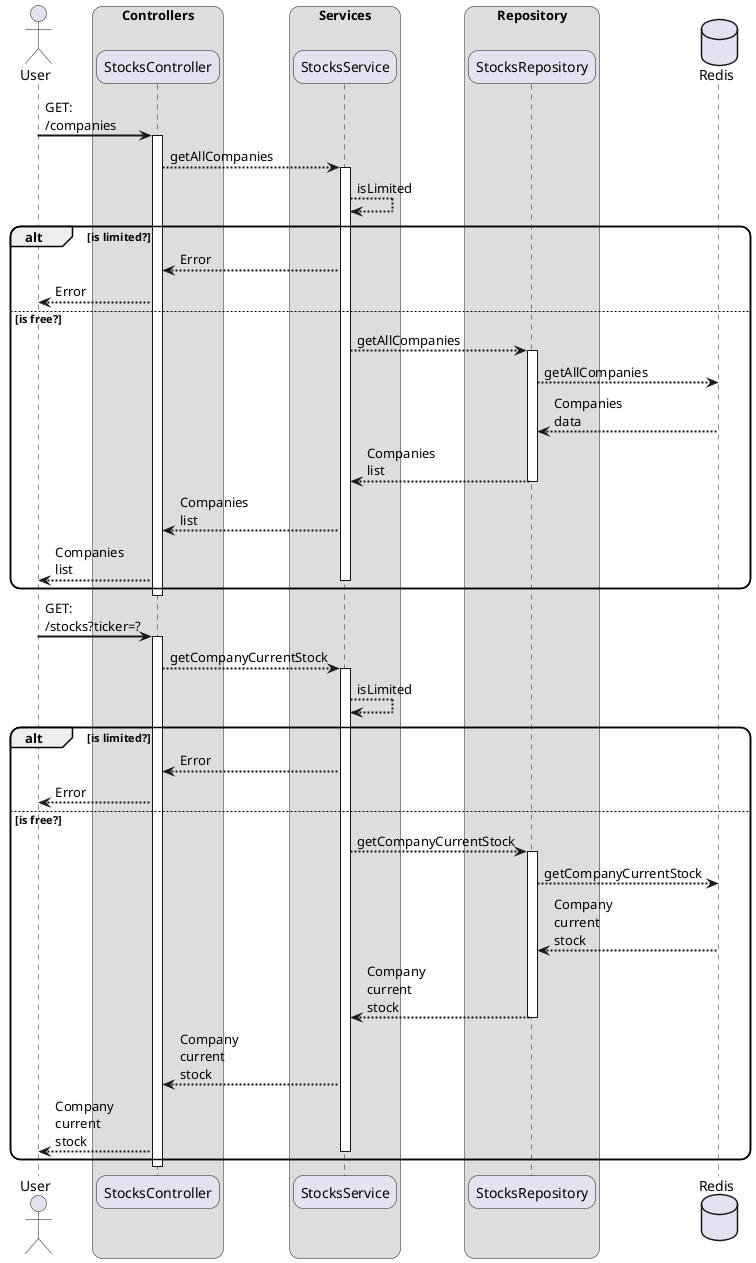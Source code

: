 @startuml
skinparam sequenceArrowThickness 2
skinparam roundcorner 20
skinparam maxmessagesize 60

actor User
database Redis as Cache order 80

box "Controllers"
participant StocksController as SC
end box

box "Services"
participant StocksService as SS
end box

box "Repository"
participant StocksRepository as SR
end box

User -> SC: GET: /companies
activate SC
SC --> SS: getAllCompanies
activate SS
SS --> SS: isLimited
alt is limited?
SS --> SC: Error
SC --> User: Error
else is free?
SS --> SR: getAllCompanies
activate SR
SR --> Cache: getAllCompanies
Cache --> SR: Companies data
SR --> SS: Companies list
deactivate SR
SS --> SC: Companies list
deactivate SR
SC --> User: Companies list
deactivate SS
end
deactivate SC

User -> SC: GET: /stocks?ticker=?
activate SC
SC --> SS: getCompanyCurrentStock
activate SS
SS --> SS: isLimited
alt is limited?
SS --> SC: Error
SC --> User: Error
else is free?
SS --> SR: getCompanyCurrentStock
activate SR
SR --> Cache: getCompanyCurrentStock
Cache --> SR: Company current stock
SR --> SS: Company current stock
deactivate SR
SS --> SC: Company current stock
deactivate SR
SC --> User: Company current stock
deactivate SS
end
deactivate SC

@enduml